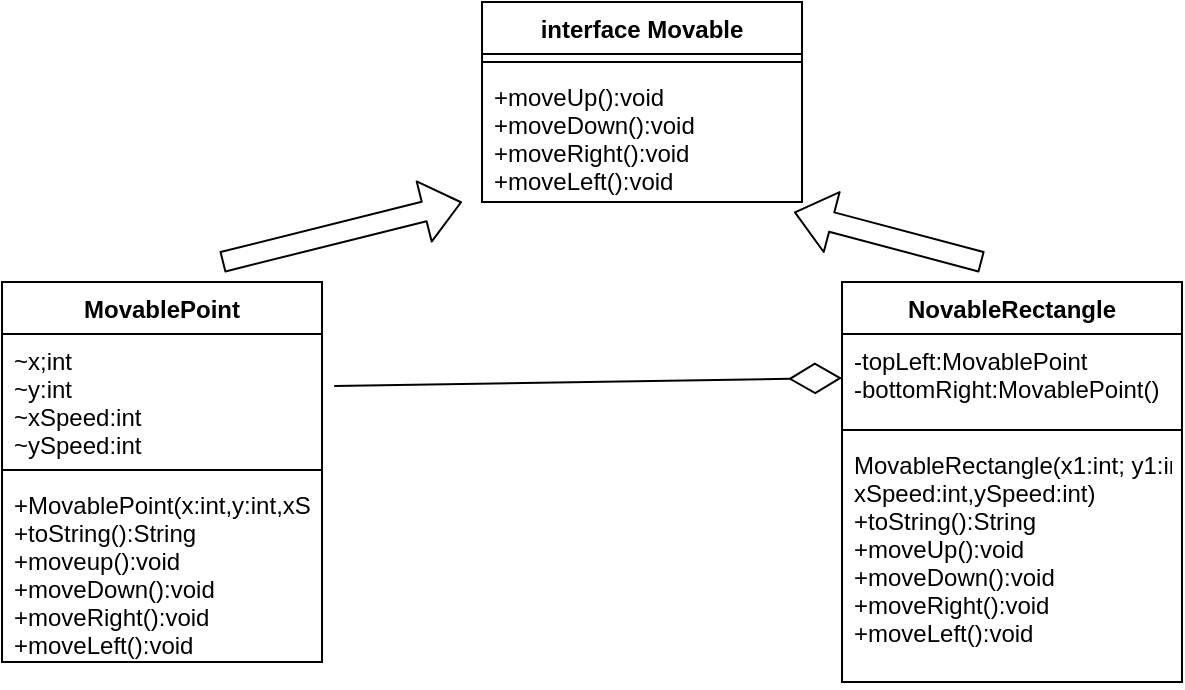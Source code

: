 <mxfile version="13.7.5" type="github">
  <diagram id="C5RBs43oDa-KdzZeNtuy" name="Page-1">
    <mxGraphModel dx="1102" dy="652" grid="1" gridSize="10" guides="1" tooltips="1" connect="1" arrows="1" fold="1" page="1" pageScale="1" pageWidth="827" pageHeight="1169" math="0" shadow="0">
      <root>
        <mxCell id="WIyWlLk6GJQsqaUBKTNV-0" />
        <mxCell id="WIyWlLk6GJQsqaUBKTNV-1" parent="WIyWlLk6GJQsqaUBKTNV-0" />
        <mxCell id="H6R2CI-g4w38z_yoe2ST-0" value="interface Movable" style="swimlane;fontStyle=1;align=center;verticalAlign=top;childLayout=stackLayout;horizontal=1;startSize=26;horizontalStack=0;resizeParent=1;resizeParentMax=0;resizeLast=0;collapsible=1;marginBottom=0;" vertex="1" parent="WIyWlLk6GJQsqaUBKTNV-1">
          <mxGeometry x="330" y="60" width="160" height="100" as="geometry" />
        </mxCell>
        <mxCell id="H6R2CI-g4w38z_yoe2ST-2" value="" style="line;strokeWidth=1;fillColor=none;align=left;verticalAlign=middle;spacingTop=-1;spacingLeft=3;spacingRight=3;rotatable=0;labelPosition=right;points=[];portConstraint=eastwest;" vertex="1" parent="H6R2CI-g4w38z_yoe2ST-0">
          <mxGeometry y="26" width="160" height="8" as="geometry" />
        </mxCell>
        <mxCell id="H6R2CI-g4w38z_yoe2ST-3" value="+moveUp():void&#xa;+moveDown():void&#xa;+moveRight():void&#xa;+moveLeft():void" style="text;strokeColor=none;fillColor=none;align=left;verticalAlign=top;spacingLeft=4;spacingRight=4;overflow=hidden;rotatable=0;points=[[0,0.5],[1,0.5]];portConstraint=eastwest;" vertex="1" parent="H6R2CI-g4w38z_yoe2ST-0">
          <mxGeometry y="34" width="160" height="66" as="geometry" />
        </mxCell>
        <mxCell id="H6R2CI-g4w38z_yoe2ST-4" value="MovablePoint" style="swimlane;fontStyle=1;align=center;verticalAlign=top;childLayout=stackLayout;horizontal=1;startSize=26;horizontalStack=0;resizeParent=1;resizeParentMax=0;resizeLast=0;collapsible=1;marginBottom=0;" vertex="1" parent="WIyWlLk6GJQsqaUBKTNV-1">
          <mxGeometry x="90" y="200" width="160" height="190" as="geometry" />
        </mxCell>
        <mxCell id="H6R2CI-g4w38z_yoe2ST-5" value="~x;int&#xa;~y:int&#xa;~xSpeed:int&#xa;~ySpeed:int&#xa;" style="text;strokeColor=none;fillColor=none;align=left;verticalAlign=top;spacingLeft=4;spacingRight=4;overflow=hidden;rotatable=0;points=[[0,0.5],[1,0.5]];portConstraint=eastwest;" vertex="1" parent="H6R2CI-g4w38z_yoe2ST-4">
          <mxGeometry y="26" width="160" height="64" as="geometry" />
        </mxCell>
        <mxCell id="H6R2CI-g4w38z_yoe2ST-6" value="" style="line;strokeWidth=1;fillColor=none;align=left;verticalAlign=middle;spacingTop=-1;spacingLeft=3;spacingRight=3;rotatable=0;labelPosition=right;points=[];portConstraint=eastwest;" vertex="1" parent="H6R2CI-g4w38z_yoe2ST-4">
          <mxGeometry y="90" width="160" height="8" as="geometry" />
        </mxCell>
        <mxCell id="H6R2CI-g4w38z_yoe2ST-7" value="+MovablePoint(x:int,y:int,xSpeed:int,ySpeed:int)&#xa;+toString():String&#xa;+moveup():void&#xa;+moveDown():void&#xa;+moveRight():void&#xa;+moveLeft():void" style="text;strokeColor=none;fillColor=none;align=left;verticalAlign=top;spacingLeft=4;spacingRight=4;overflow=hidden;rotatable=0;points=[[0,0.5],[1,0.5]];portConstraint=eastwest;" vertex="1" parent="H6R2CI-g4w38z_yoe2ST-4">
          <mxGeometry y="98" width="160" height="92" as="geometry" />
        </mxCell>
        <mxCell id="H6R2CI-g4w38z_yoe2ST-8" value="" style="text;strokeColor=none;fillColor=none;align=left;verticalAlign=middle;spacingTop=-1;spacingLeft=4;spacingRight=4;rotatable=0;labelPosition=right;points=[];portConstraint=eastwest;" vertex="1" parent="WIyWlLk6GJQsqaUBKTNV-1">
          <mxGeometry x="400" y="240" width="20" height="14" as="geometry" />
        </mxCell>
        <mxCell id="H6R2CI-g4w38z_yoe2ST-9" value="NovableRectangle" style="swimlane;fontStyle=1;align=center;verticalAlign=top;childLayout=stackLayout;horizontal=1;startSize=26;horizontalStack=0;resizeParent=1;resizeParentMax=0;resizeLast=0;collapsible=1;marginBottom=0;" vertex="1" parent="WIyWlLk6GJQsqaUBKTNV-1">
          <mxGeometry x="510" y="200" width="170" height="200" as="geometry" />
        </mxCell>
        <mxCell id="H6R2CI-g4w38z_yoe2ST-10" value="-topLeft:MovablePoint&#xa;-bottomRight:MovablePoint()" style="text;strokeColor=none;fillColor=none;align=left;verticalAlign=top;spacingLeft=4;spacingRight=4;overflow=hidden;rotatable=0;points=[[0,0.5],[1,0.5]];portConstraint=eastwest;" vertex="1" parent="H6R2CI-g4w38z_yoe2ST-9">
          <mxGeometry y="26" width="170" height="44" as="geometry" />
        </mxCell>
        <mxCell id="H6R2CI-g4w38z_yoe2ST-11" value="" style="line;strokeWidth=1;fillColor=none;align=left;verticalAlign=middle;spacingTop=-1;spacingLeft=3;spacingRight=3;rotatable=0;labelPosition=right;points=[];portConstraint=eastwest;" vertex="1" parent="H6R2CI-g4w38z_yoe2ST-9">
          <mxGeometry y="70" width="170" height="8" as="geometry" />
        </mxCell>
        <mxCell id="H6R2CI-g4w38z_yoe2ST-12" value="MovableRectangle(x1:int; y1:int, x2:int,y2:int&#xa;xSpeed:int,ySpeed:int)&#xa;+toString():String&#xa;+moveUp():void&#xa;+moveDown():void&#xa;+moveRight():void&#xa;+moveLeft():void" style="text;strokeColor=none;fillColor=none;align=left;verticalAlign=top;spacingLeft=4;spacingRight=4;overflow=hidden;rotatable=0;points=[[0,0.5],[1,0.5]];portConstraint=eastwest;" vertex="1" parent="H6R2CI-g4w38z_yoe2ST-9">
          <mxGeometry y="78" width="170" height="122" as="geometry" />
        </mxCell>
        <mxCell id="H6R2CI-g4w38z_yoe2ST-13" value="" style="shape=flexArrow;endArrow=classic;html=1;" edge="1" parent="WIyWlLk6GJQsqaUBKTNV-1">
          <mxGeometry width="50" height="50" relative="1" as="geometry">
            <mxPoint x="200" y="190" as="sourcePoint" />
            <mxPoint x="320" y="160" as="targetPoint" />
          </mxGeometry>
        </mxCell>
        <mxCell id="H6R2CI-g4w38z_yoe2ST-14" value="" style="shape=flexArrow;endArrow=classic;html=1;entryX=0.975;entryY=1.076;entryDx=0;entryDy=0;entryPerimeter=0;" edge="1" parent="WIyWlLk6GJQsqaUBKTNV-1" target="H6R2CI-g4w38z_yoe2ST-3">
          <mxGeometry width="50" height="50" relative="1" as="geometry">
            <mxPoint x="580" y="190" as="sourcePoint" />
            <mxPoint x="600" y="140" as="targetPoint" />
          </mxGeometry>
        </mxCell>
        <mxCell id="H6R2CI-g4w38z_yoe2ST-15" value="" style="endArrow=diamondThin;endFill=0;endSize=24;html=1;exitX=1.038;exitY=0.406;exitDx=0;exitDy=0;exitPerimeter=0;entryX=0;entryY=0.5;entryDx=0;entryDy=0;" edge="1" parent="WIyWlLk6GJQsqaUBKTNV-1" source="H6R2CI-g4w38z_yoe2ST-5" target="H6R2CI-g4w38z_yoe2ST-10">
          <mxGeometry width="160" relative="1" as="geometry">
            <mxPoint x="330" y="250" as="sourcePoint" />
            <mxPoint x="490" y="250" as="targetPoint" />
          </mxGeometry>
        </mxCell>
      </root>
    </mxGraphModel>
  </diagram>
</mxfile>
